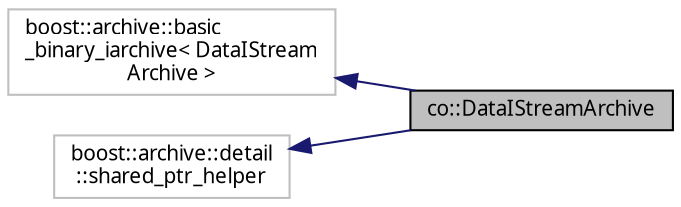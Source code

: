 digraph "co::DataIStreamArchive"
{
  edge [fontname="Sans",fontsize="10",labelfontname="Sans",labelfontsize="10"];
  node [fontname="Sans",fontsize="10",shape=record];
  rankdir="LR";
  Node1 [label="co::DataIStreamArchive",height=0.2,width=0.4,color="black", fillcolor="grey75", style="filled" fontcolor="black"];
  Node2 -> Node1 [dir="back",color="midnightblue",fontsize="10",style="solid",fontname="Sans"];
  Node2 [label="boost::archive::basic\l_binary_iarchive\< DataIStream\lArchive \>",height=0.2,width=0.4,color="grey75", fillcolor="white", style="filled"];
  Node3 -> Node1 [dir="back",color="midnightblue",fontsize="10",style="solid",fontname="Sans"];
  Node3 [label="boost::archive::detail\l::shared_ptr_helper",height=0.2,width=0.4,color="grey75", fillcolor="white", style="filled"];
}
